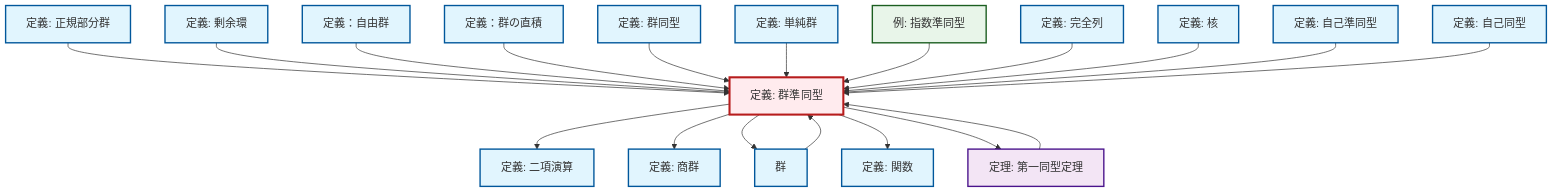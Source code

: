 graph TD
    classDef definition fill:#e1f5fe,stroke:#01579b,stroke-width:2px
    classDef theorem fill:#f3e5f5,stroke:#4a148c,stroke-width:2px
    classDef axiom fill:#fff3e0,stroke:#e65100,stroke-width:2px
    classDef example fill:#e8f5e9,stroke:#1b5e20,stroke-width:2px
    classDef current fill:#ffebee,stroke:#b71c1c,stroke-width:3px
    def-normal-subgroup["定義: 正規部分群"]:::definition
    def-automorphism["定義: 自己同型"]:::definition
    def-exact-sequence["定義: 完全列"]:::definition
    def-binary-operation["定義: 二項演算"]:::definition
    def-kernel["定義: 核"]:::definition
    def-endomorphism["定義: 自己準同型"]:::definition
    def-homomorphism["定義: 群準同型"]:::definition
    thm-first-isomorphism["定理: 第一同型定理"]:::theorem
    def-direct-product["定義：群の直積"]:::definition
    def-group["群"]:::definition
    ex-exponential-homomorphism["例: 指数準同型"]:::example
    def-quotient-ring["定義: 剰余環"]:::definition
    def-simple-group["定義: 単純群"]:::definition
    def-free-group["定義：自由群"]:::definition
    def-isomorphism["定義: 群同型"]:::definition
    def-function["定義: 関数"]:::definition
    def-quotient-group["定義: 商群"]:::definition
    def-normal-subgroup --> def-homomorphism
    def-quotient-ring --> def-homomorphism
    def-free-group --> def-homomorphism
    def-direct-product --> def-homomorphism
    def-isomorphism --> def-homomorphism
    def-group --> def-homomorphism
    def-simple-group --> def-homomorphism
    def-homomorphism --> def-binary-operation
    def-homomorphism --> def-quotient-group
    def-homomorphism --> def-group
    ex-exponential-homomorphism --> def-homomorphism
    def-exact-sequence --> def-homomorphism
    thm-first-isomorphism --> def-homomorphism
    def-kernel --> def-homomorphism
    def-homomorphism --> def-function
    def-homomorphism --> thm-first-isomorphism
    def-endomorphism --> def-homomorphism
    def-automorphism --> def-homomorphism
    class def-homomorphism current